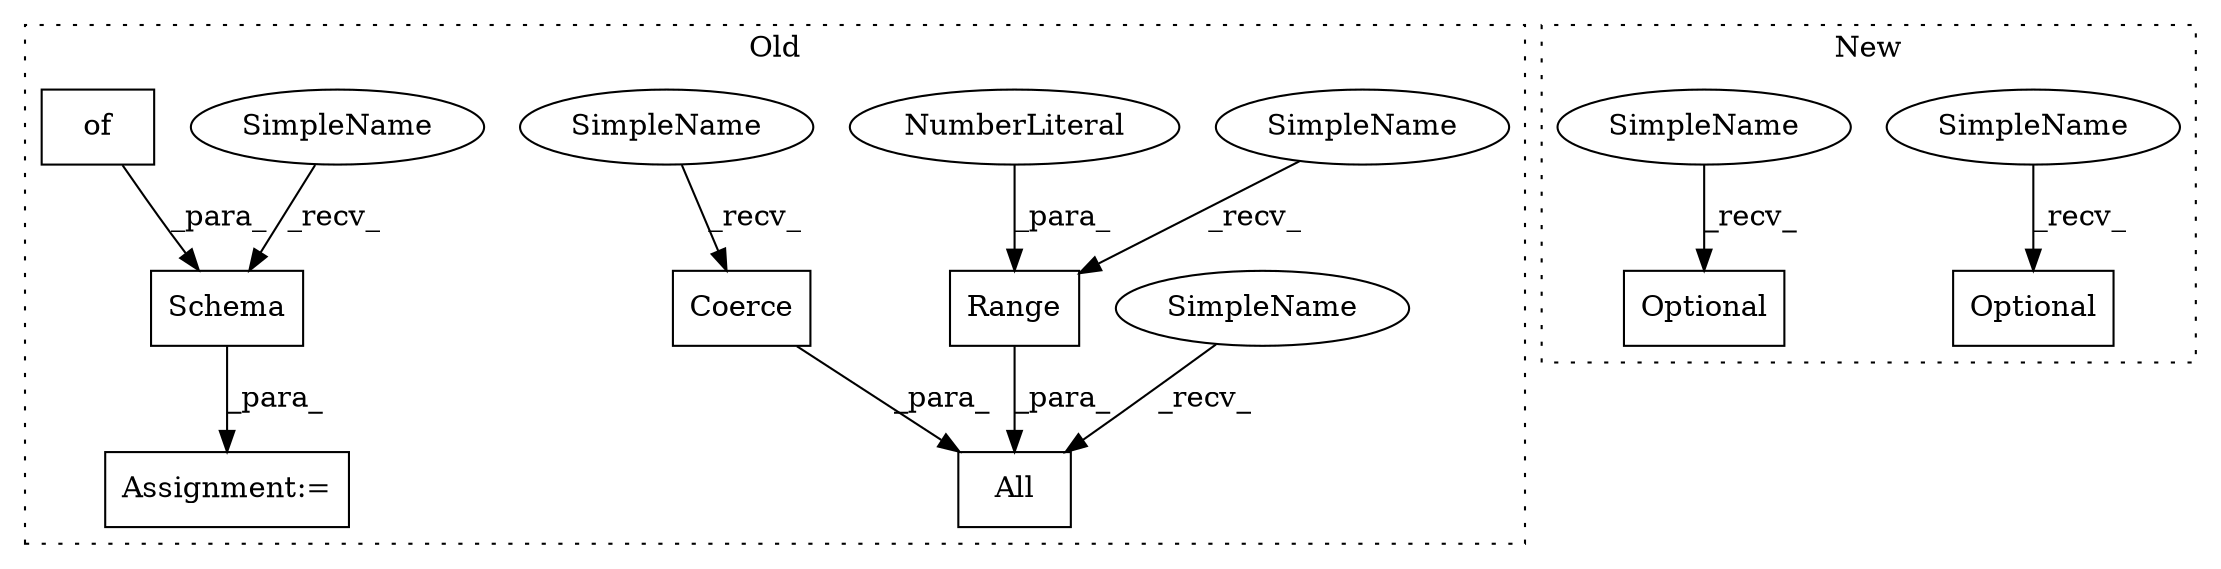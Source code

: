 digraph G {
subgraph cluster0 {
1 [label="Range" a="32" s="2896,2903" l="6,1" shape="box"];
3 [label="All" a="32" s="2858,2904" l="4,1" shape="box"];
4 [label="NumberLiteral" a="34" s="2902" l="1" shape="ellipse"];
6 [label="Schema" a="32" s="2155,2267" l="7,1" shape="box"];
7 [label="of" a="32" s="2166,2266" l="3,1" shape="box"];
8 [label="Coerce" a="32" s="2873,2883" l="7,1" shape="box"];
9 [label="Assignment:=" a="7" s="2143" l="1" shape="box"];
12 [label="SimpleName" a="42" s="2862" l="10" shape="ellipse"];
13 [label="SimpleName" a="42" s="2885" l="10" shape="ellipse"];
14 [label="SimpleName" a="42" s="2847" l="10" shape="ellipse"];
15 [label="SimpleName" a="42" s="2144" l="10" shape="ellipse"];
label = "Old";
style="dotted";
}
subgraph cluster1 {
2 [label="Optional" a="32" s="4388,4431" l="9,1" shape="box"];
5 [label="Optional" a="32" s="5350,5388" l="9,1" shape="box"];
10 [label="SimpleName" a="42" s="4377" l="10" shape="ellipse"];
11 [label="SimpleName" a="42" s="5339" l="10" shape="ellipse"];
label = "New";
style="dotted";
}
1 -> 3 [label="_para_"];
4 -> 1 [label="_para_"];
6 -> 9 [label="_para_"];
7 -> 6 [label="_para_"];
8 -> 3 [label="_para_"];
10 -> 2 [label="_recv_"];
11 -> 5 [label="_recv_"];
12 -> 8 [label="_recv_"];
13 -> 1 [label="_recv_"];
14 -> 3 [label="_recv_"];
15 -> 6 [label="_recv_"];
}